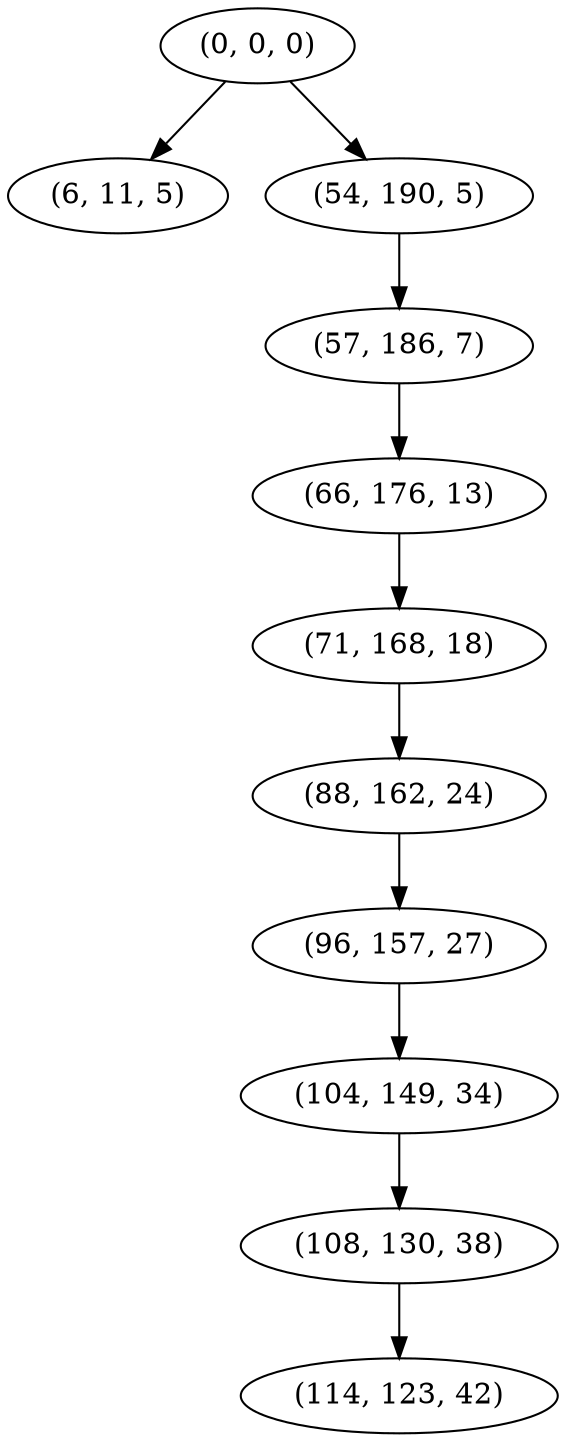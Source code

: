 digraph tree {
    "(0, 0, 0)";
    "(6, 11, 5)";
    "(54, 190, 5)";
    "(57, 186, 7)";
    "(66, 176, 13)";
    "(71, 168, 18)";
    "(88, 162, 24)";
    "(96, 157, 27)";
    "(104, 149, 34)";
    "(108, 130, 38)";
    "(114, 123, 42)";
    "(0, 0, 0)" -> "(6, 11, 5)";
    "(0, 0, 0)" -> "(54, 190, 5)";
    "(54, 190, 5)" -> "(57, 186, 7)";
    "(57, 186, 7)" -> "(66, 176, 13)";
    "(66, 176, 13)" -> "(71, 168, 18)";
    "(71, 168, 18)" -> "(88, 162, 24)";
    "(88, 162, 24)" -> "(96, 157, 27)";
    "(96, 157, 27)" -> "(104, 149, 34)";
    "(104, 149, 34)" -> "(108, 130, 38)";
    "(108, 130, 38)" -> "(114, 123, 42)";
}

